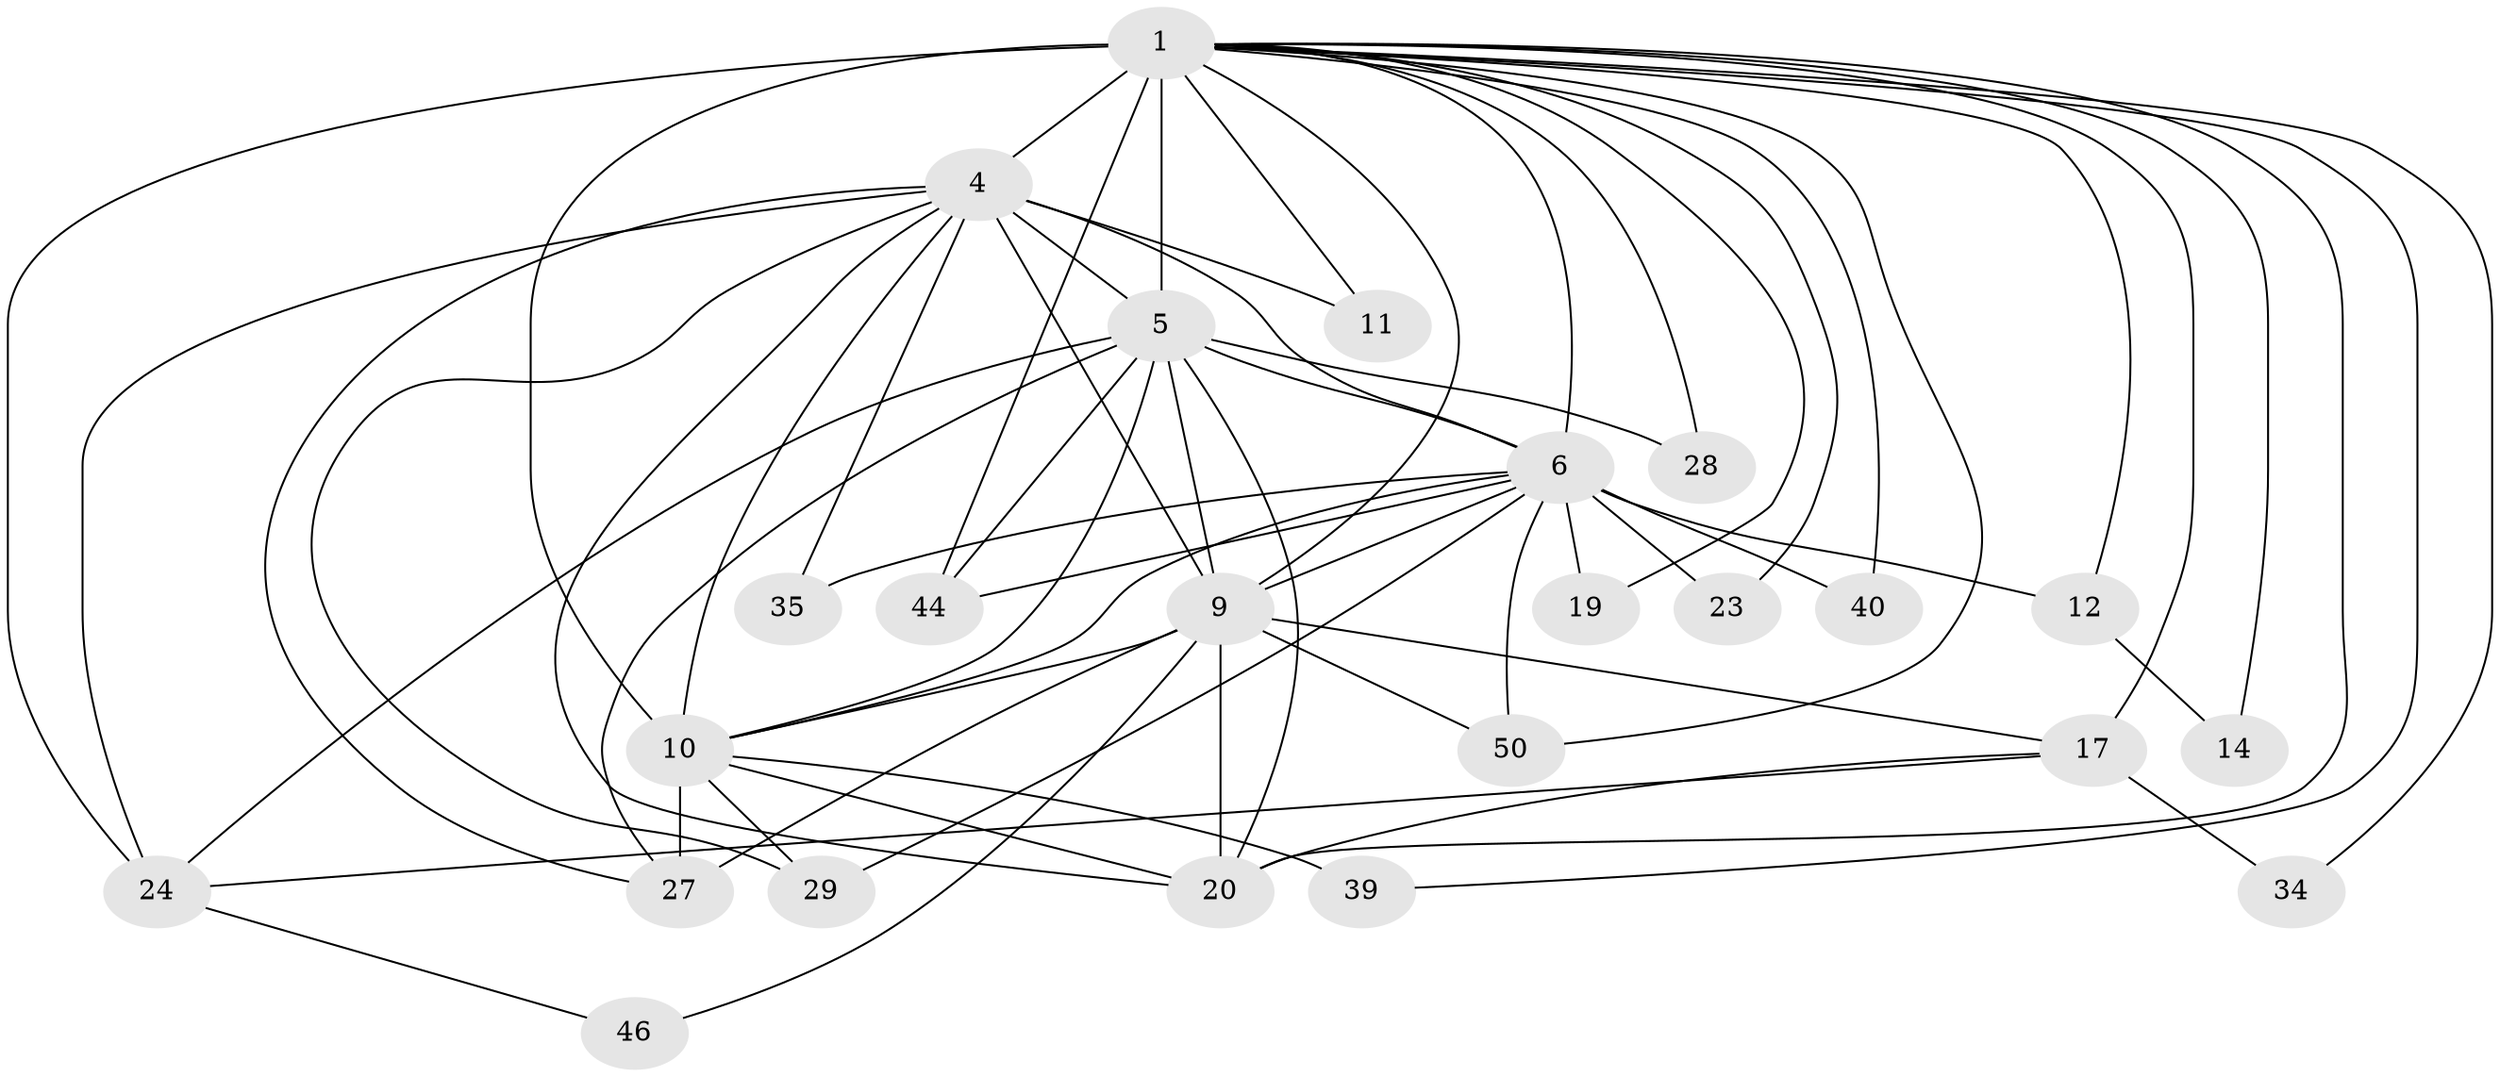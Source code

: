 // original degree distribution, {18: 0.024390243902439025, 21: 0.012195121951219513, 14: 0.012195121951219513, 15: 0.012195121951219513, 20: 0.04878048780487805, 16: 0.012195121951219513, 2: 0.5609756097560976, 3: 0.15853658536585366, 7: 0.024390243902439025, 4: 0.07317073170731707, 6: 0.024390243902439025, 5: 0.036585365853658534}
// Generated by graph-tools (version 1.1) at 2025/17/03/04/25 18:17:26]
// undirected, 24 vertices, 62 edges
graph export_dot {
graph [start="1"]
  node [color=gray90,style=filled];
  1 [super="+8+2+21+71+33"];
  4 [super="+31+16+45+36+7"];
  5 [super="+13+48+38"];
  6 [super="+66"];
  9 [super="+15"];
  10 [super="+58+52+49+47"];
  11;
  12;
  14;
  17 [super="+81"];
  19;
  20 [super="+26+22"];
  23;
  24 [super="+25+62"];
  27 [super="+32"];
  28;
  29 [super="+59"];
  34;
  35;
  39;
  40;
  44 [super="+53"];
  46;
  50 [super="+61"];
  1 -- 4 [weight=11];
  1 -- 5 [weight=11];
  1 -- 6 [weight=8];
  1 -- 9 [weight=6];
  1 -- 10 [weight=9];
  1 -- 34;
  1 -- 12;
  1 -- 17 [weight=3];
  1 -- 23;
  1 -- 39;
  1 -- 11;
  1 -- 14;
  1 -- 19;
  1 -- 20 [weight=3];
  1 -- 28;
  1 -- 40;
  1 -- 50;
  1 -- 24;
  1 -- 44;
  4 -- 5 [weight=4];
  4 -- 6 [weight=2];
  4 -- 9 [weight=5];
  4 -- 10 [weight=3];
  4 -- 35;
  4 -- 11;
  4 -- 29;
  4 -- 24;
  4 -- 27;
  4 -- 20;
  5 -- 6;
  5 -- 9 [weight=2];
  5 -- 10 [weight=3];
  5 -- 24;
  5 -- 27;
  5 -- 28;
  5 -- 44;
  5 -- 20;
  6 -- 9;
  6 -- 10;
  6 -- 12;
  6 -- 19;
  6 -- 23;
  6 -- 29;
  6 -- 35;
  6 -- 40;
  6 -- 44;
  6 -- 50;
  9 -- 10;
  9 -- 20;
  9 -- 46;
  9 -- 50;
  9 -- 27 [weight=2];
  9 -- 17;
  10 -- 27 [weight=2];
  10 -- 39 [weight=2];
  10 -- 29;
  10 -- 20 [weight=3];
  12 -- 14;
  17 -- 24;
  17 -- 34;
  17 -- 20;
  24 -- 46;
}
